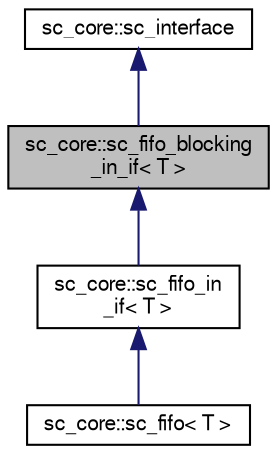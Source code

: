 digraph "sc_core::sc_fifo_blocking_in_if&lt; T &gt;"
{
  edge [fontname="FreeSans",fontsize="10",labelfontname="FreeSans",labelfontsize="10"];
  node [fontname="FreeSans",fontsize="10",shape=record];
  Node0 [label="sc_core::sc_fifo_blocking\l_in_if\< T \>",height=0.2,width=0.4,color="black", fillcolor="grey75", style="filled", fontcolor="black"];
  Node1 -> Node0 [dir="back",color="midnightblue",fontsize="10",style="solid",fontname="FreeSans"];
  Node1 [label="sc_core::sc_interface",height=0.2,width=0.4,color="black", fillcolor="white", style="filled",URL="$a01196.html"];
  Node0 -> Node2 [dir="back",color="midnightblue",fontsize="10",style="solid",fontname="FreeSans"];
  Node2 [label="sc_core::sc_fifo_in\l_if\< T \>",height=0.2,width=0.4,color="black", fillcolor="white", style="filled",URL="$a01164.html"];
  Node2 -> Node3 [dir="back",color="midnightblue",fontsize="10",style="solid",fontname="FreeSans"];
  Node3 [label="sc_core::sc_fifo\< T \>",height=0.2,width=0.4,color="black", fillcolor="white", style="filled",URL="$a01152.html"];
}
